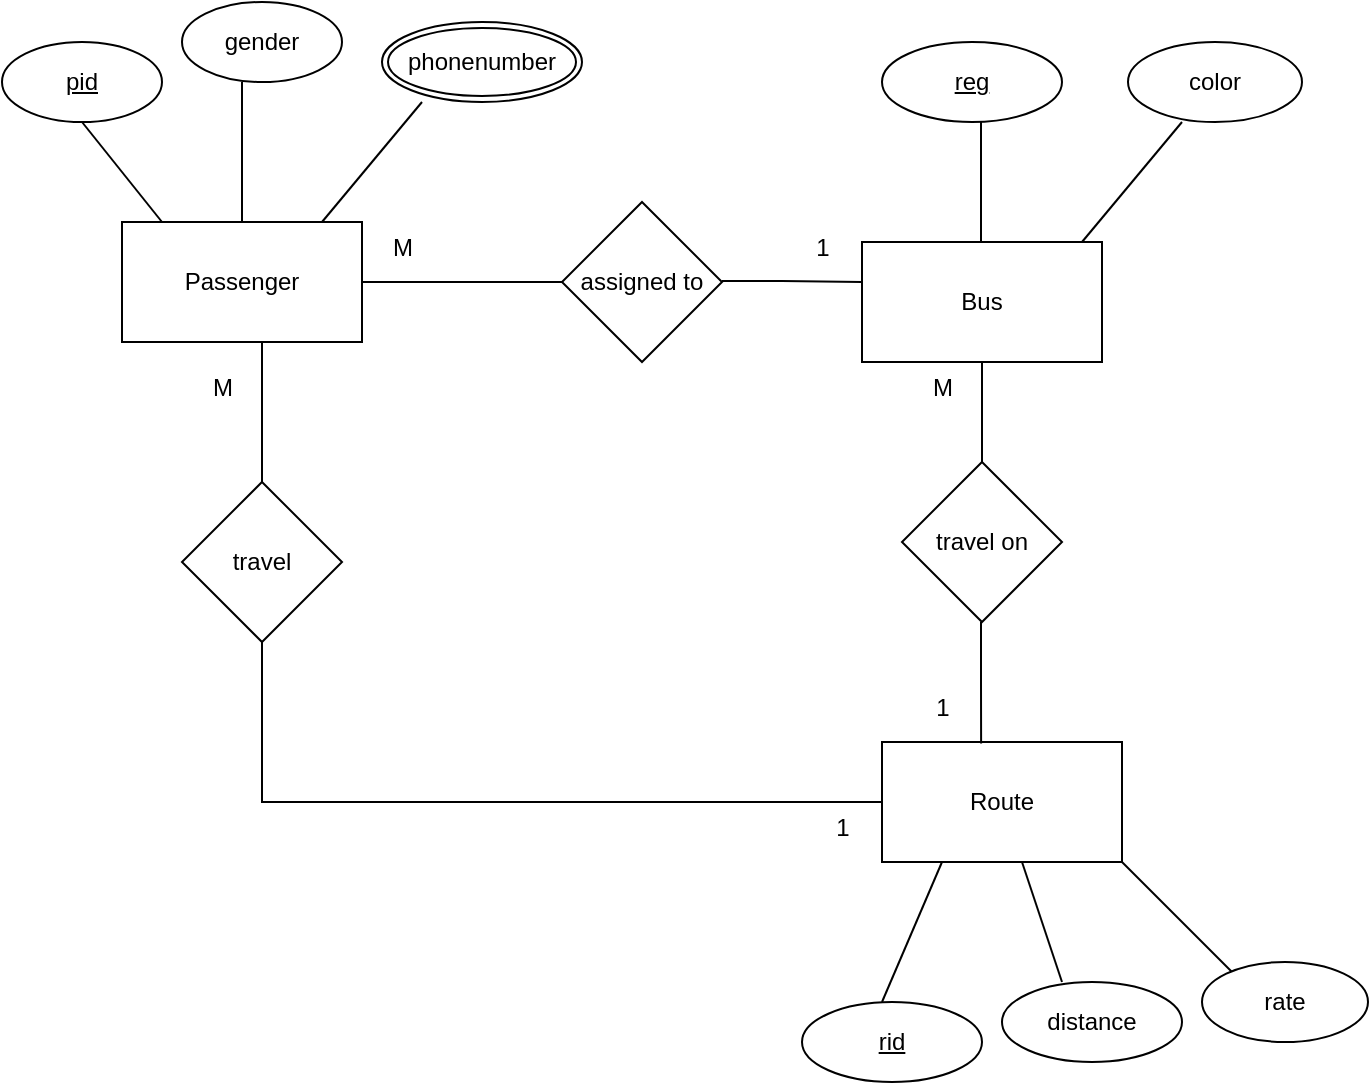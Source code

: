 <mxfile version="24.7.7">
  <diagram name="Page-1" id="b5b7bab2-c9e2-2cf4-8b2a-24fd1a2a6d21">
    <mxGraphModel dx="1226" dy="667" grid="1" gridSize="10" guides="1" tooltips="1" connect="1" arrows="1" fold="1" page="1" pageScale="1" pageWidth="827" pageHeight="1169" background="none" math="0" shadow="0">
      <root>
        <mxCell id="0" />
        <mxCell id="1" parent="0" />
        <mxCell id="Kmfmp7B1yQMzMtwk2Jk9-1" value="&lt;u&gt;pid&lt;/u&gt;" style="ellipse;whiteSpace=wrap;html=1;" vertex="1" parent="1">
          <mxGeometry x="110" y="140" width="80" height="40" as="geometry" />
        </mxCell>
        <mxCell id="Kmfmp7B1yQMzMtwk2Jk9-2" value="&lt;u&gt;reg&lt;/u&gt;" style="ellipse;whiteSpace=wrap;html=1;" vertex="1" parent="1">
          <mxGeometry x="550" y="140" width="90" height="40" as="geometry" />
        </mxCell>
        <mxCell id="Kmfmp7B1yQMzMtwk2Jk9-5" value="" style="endArrow=none;html=1;rounded=0;exitX=0.5;exitY=0;exitDx=0;exitDy=0;" edge="1" parent="1" source="Kmfmp7B1yQMzMtwk2Jk9-13">
          <mxGeometry width="50" height="50" relative="1" as="geometry">
            <mxPoint x="229.5" y="220" as="sourcePoint" />
            <mxPoint x="230" y="160" as="targetPoint" />
          </mxGeometry>
        </mxCell>
        <mxCell id="Kmfmp7B1yQMzMtwk2Jk9-6" value="" style="endArrow=none;html=1;rounded=0;" edge="1" parent="1">
          <mxGeometry width="50" height="50" relative="1" as="geometry">
            <mxPoint x="270" y="230" as="sourcePoint" />
            <mxPoint x="320" y="170" as="targetPoint" />
          </mxGeometry>
        </mxCell>
        <mxCell id="Kmfmp7B1yQMzMtwk2Jk9-7" value="" style="endArrow=none;html=1;rounded=0;" edge="1" parent="1">
          <mxGeometry width="50" height="50" relative="1" as="geometry">
            <mxPoint x="599.5" y="240" as="sourcePoint" />
            <mxPoint x="599.5" y="180" as="targetPoint" />
          </mxGeometry>
        </mxCell>
        <mxCell id="Kmfmp7B1yQMzMtwk2Jk9-8" value="" style="endArrow=none;html=1;rounded=0;" edge="1" parent="1">
          <mxGeometry width="50" height="50" relative="1" as="geometry">
            <mxPoint x="650" y="240" as="sourcePoint" />
            <mxPoint x="700" y="180" as="targetPoint" />
          </mxGeometry>
        </mxCell>
        <mxCell id="Kmfmp7B1yQMzMtwk2Jk9-9" value="" style="endArrow=none;html=1;rounded=0;" edge="1" parent="1">
          <mxGeometry width="50" height="50" relative="1" as="geometry">
            <mxPoint x="190" y="230" as="sourcePoint" />
            <mxPoint x="150" y="180" as="targetPoint" />
          </mxGeometry>
        </mxCell>
        <mxCell id="Kmfmp7B1yQMzMtwk2Jk9-13" value="Passenger" style="rounded=0;whiteSpace=wrap;html=1;" vertex="1" parent="1">
          <mxGeometry x="170" y="230" width="120" height="60" as="geometry" />
        </mxCell>
        <mxCell id="Kmfmp7B1yQMzMtwk2Jk9-14" value="Bus" style="rounded=0;whiteSpace=wrap;html=1;" vertex="1" parent="1">
          <mxGeometry x="540" y="240" width="120" height="60" as="geometry" />
        </mxCell>
        <mxCell id="Kmfmp7B1yQMzMtwk2Jk9-18" value="color" style="ellipse;whiteSpace=wrap;html=1;" vertex="1" parent="1">
          <mxGeometry x="673" y="140" width="87" height="40" as="geometry" />
        </mxCell>
        <mxCell id="Kmfmp7B1yQMzMtwk2Jk9-19" value="gender" style="ellipse;whiteSpace=wrap;html=1;" vertex="1" parent="1">
          <mxGeometry x="200" y="120" width="80" height="40" as="geometry" />
        </mxCell>
        <mxCell id="Kmfmp7B1yQMzMtwk2Jk9-20" value="phonenumber" style="ellipse;shape=doubleEllipse;margin=3;whiteSpace=wrap;html=1;align=center;" vertex="1" parent="1">
          <mxGeometry x="300" y="130" width="100" height="40" as="geometry" />
        </mxCell>
        <mxCell id="Kmfmp7B1yQMzMtwk2Jk9-21" value="assigned to" style="rhombus;whiteSpace=wrap;html=1;" vertex="1" parent="1">
          <mxGeometry x="390" y="220" width="80" height="80" as="geometry" />
        </mxCell>
        <mxCell id="Kmfmp7B1yQMzMtwk2Jk9-23" value="" style="endArrow=none;html=1;rounded=0;exitX=1;exitY=0.5;exitDx=0;exitDy=0;" edge="1" parent="1" source="Kmfmp7B1yQMzMtwk2Jk9-13">
          <mxGeometry width="50" height="50" relative="1" as="geometry">
            <mxPoint x="290" y="270" as="sourcePoint" />
            <mxPoint x="390" y="260" as="targetPoint" />
            <Array as="points">
              <mxPoint x="320" y="260" />
            </Array>
          </mxGeometry>
        </mxCell>
        <mxCell id="Kmfmp7B1yQMzMtwk2Jk9-24" value="" style="endArrow=none;html=1;rounded=0;exitX=1;exitY=0.5;exitDx=0;exitDy=0;" edge="1" parent="1">
          <mxGeometry width="50" height="50" relative="1" as="geometry">
            <mxPoint x="470" y="259.5" as="sourcePoint" />
            <mxPoint x="540" y="260" as="targetPoint" />
            <Array as="points">
              <mxPoint x="500" y="259.5" />
            </Array>
          </mxGeometry>
        </mxCell>
        <mxCell id="Kmfmp7B1yQMzMtwk2Jk9-25" value="&lt;u&gt;rid&lt;/u&gt;" style="ellipse;whiteSpace=wrap;html=1;" vertex="1" parent="1">
          <mxGeometry x="510" y="620" width="90" height="40" as="geometry" />
        </mxCell>
        <mxCell id="Kmfmp7B1yQMzMtwk2Jk9-26" value="" style="endArrow=none;html=1;rounded=0;" edge="1" parent="1">
          <mxGeometry width="50" height="50" relative="1" as="geometry">
            <mxPoint x="670" y="550" as="sourcePoint" />
            <mxPoint x="730" y="610" as="targetPoint" />
          </mxGeometry>
        </mxCell>
        <mxCell id="Kmfmp7B1yQMzMtwk2Jk9-27" value="" style="endArrow=none;html=1;rounded=0;" edge="1" parent="1">
          <mxGeometry width="50" height="50" relative="1" as="geometry">
            <mxPoint x="620" y="550" as="sourcePoint" />
            <mxPoint x="640" y="610" as="targetPoint" />
          </mxGeometry>
        </mxCell>
        <mxCell id="Kmfmp7B1yQMzMtwk2Jk9-28" value="" style="endArrow=none;html=1;rounded=0;" edge="1" parent="1">
          <mxGeometry width="50" height="50" relative="1" as="geometry">
            <mxPoint x="580" y="550" as="sourcePoint" />
            <mxPoint x="550" y="620" as="targetPoint" />
          </mxGeometry>
        </mxCell>
        <mxCell id="Kmfmp7B1yQMzMtwk2Jk9-29" value="Route" style="rounded=0;whiteSpace=wrap;html=1;" vertex="1" parent="1">
          <mxGeometry x="550" y="490" width="120" height="60" as="geometry" />
        </mxCell>
        <mxCell id="Kmfmp7B1yQMzMtwk2Jk9-30" value="distance" style="ellipse;whiteSpace=wrap;html=1;" vertex="1" parent="1">
          <mxGeometry x="610" y="610" width="90" height="40" as="geometry" />
        </mxCell>
        <mxCell id="Kmfmp7B1yQMzMtwk2Jk9-31" value="rate" style="ellipse;whiteSpace=wrap;html=1;" vertex="1" parent="1">
          <mxGeometry x="710" y="600" width="83" height="40" as="geometry" />
        </mxCell>
        <mxCell id="Kmfmp7B1yQMzMtwk2Jk9-32" value="travel on" style="rhombus;whiteSpace=wrap;html=1;" vertex="1" parent="1">
          <mxGeometry x="560" y="350" width="80" height="80" as="geometry" />
        </mxCell>
        <mxCell id="Kmfmp7B1yQMzMtwk2Jk9-33" value="" style="endArrow=none;html=1;rounded=0;exitX=0.5;exitY=0;exitDx=0;exitDy=0;" edge="1" parent="1" source="Kmfmp7B1yQMzMtwk2Jk9-32">
          <mxGeometry width="50" height="50" relative="1" as="geometry">
            <mxPoint x="550" y="350" as="sourcePoint" />
            <mxPoint x="600" y="300" as="targetPoint" />
            <Array as="points">
              <mxPoint x="600" y="330" />
            </Array>
          </mxGeometry>
        </mxCell>
        <mxCell id="Kmfmp7B1yQMzMtwk2Jk9-34" value="" style="endArrow=none;html=1;rounded=0;exitX=0.413;exitY=0.013;exitDx=0;exitDy=0;exitPerimeter=0;" edge="1" parent="1" source="Kmfmp7B1yQMzMtwk2Jk9-29">
          <mxGeometry width="50" height="50" relative="1" as="geometry">
            <mxPoint x="599.5" y="480" as="sourcePoint" />
            <mxPoint x="599.5" y="430" as="targetPoint" />
            <Array as="points">
              <mxPoint x="599.5" y="460" />
            </Array>
          </mxGeometry>
        </mxCell>
        <mxCell id="Kmfmp7B1yQMzMtwk2Jk9-35" value="travel" style="rhombus;whiteSpace=wrap;html=1;" vertex="1" parent="1">
          <mxGeometry x="200" y="360" width="80" height="80" as="geometry" />
        </mxCell>
        <mxCell id="Kmfmp7B1yQMzMtwk2Jk9-36" value="" style="endArrow=none;html=1;rounded=0;" edge="1" parent="1" source="Kmfmp7B1yQMzMtwk2Jk9-35">
          <mxGeometry width="50" height="50" relative="1" as="geometry">
            <mxPoint x="190" y="340" as="sourcePoint" />
            <mxPoint x="240" y="290" as="targetPoint" />
          </mxGeometry>
        </mxCell>
        <mxCell id="Kmfmp7B1yQMzMtwk2Jk9-37" value="" style="endArrow=none;html=1;rounded=0;exitX=0;exitY=0.5;exitDx=0;exitDy=0;" edge="1" parent="1" source="Kmfmp7B1yQMzMtwk2Jk9-29">
          <mxGeometry width="50" height="50" relative="1" as="geometry">
            <mxPoint x="190" y="490" as="sourcePoint" />
            <mxPoint x="240" y="440" as="targetPoint" />
            <Array as="points">
              <mxPoint x="240" y="520" />
            </Array>
          </mxGeometry>
        </mxCell>
        <mxCell id="Kmfmp7B1yQMzMtwk2Jk9-38" value="M" style="text;html=1;align=center;verticalAlign=middle;resizable=0;points=[];autosize=1;strokeColor=none;fillColor=none;" vertex="1" parent="1">
          <mxGeometry x="205" y="298" width="30" height="30" as="geometry" />
        </mxCell>
        <mxCell id="Kmfmp7B1yQMzMtwk2Jk9-39" value="M" style="text;html=1;align=center;verticalAlign=middle;resizable=0;points=[];autosize=1;strokeColor=none;fillColor=none;" vertex="1" parent="1">
          <mxGeometry x="295" y="228" width="30" height="30" as="geometry" />
        </mxCell>
        <mxCell id="Kmfmp7B1yQMzMtwk2Jk9-40" value="1" style="text;html=1;align=center;verticalAlign=middle;resizable=0;points=[];autosize=1;strokeColor=none;fillColor=none;" vertex="1" parent="1">
          <mxGeometry x="505" y="228" width="30" height="30" as="geometry" />
        </mxCell>
        <mxCell id="Kmfmp7B1yQMzMtwk2Jk9-41" value="M" style="text;html=1;align=center;verticalAlign=middle;resizable=0;points=[];autosize=1;strokeColor=none;fillColor=none;" vertex="1" parent="1">
          <mxGeometry x="565" y="298" width="30" height="30" as="geometry" />
        </mxCell>
        <mxCell id="Kmfmp7B1yQMzMtwk2Jk9-42" value="1" style="text;html=1;align=center;verticalAlign=middle;resizable=0;points=[];autosize=1;strokeColor=none;fillColor=none;" vertex="1" parent="1">
          <mxGeometry x="565" y="458" width="30" height="30" as="geometry" />
        </mxCell>
        <mxCell id="Kmfmp7B1yQMzMtwk2Jk9-43" value="1" style="text;html=1;align=center;verticalAlign=middle;resizable=0;points=[];autosize=1;strokeColor=none;fillColor=none;" vertex="1" parent="1">
          <mxGeometry x="515" y="518" width="30" height="30" as="geometry" />
        </mxCell>
      </root>
    </mxGraphModel>
  </diagram>
</mxfile>
